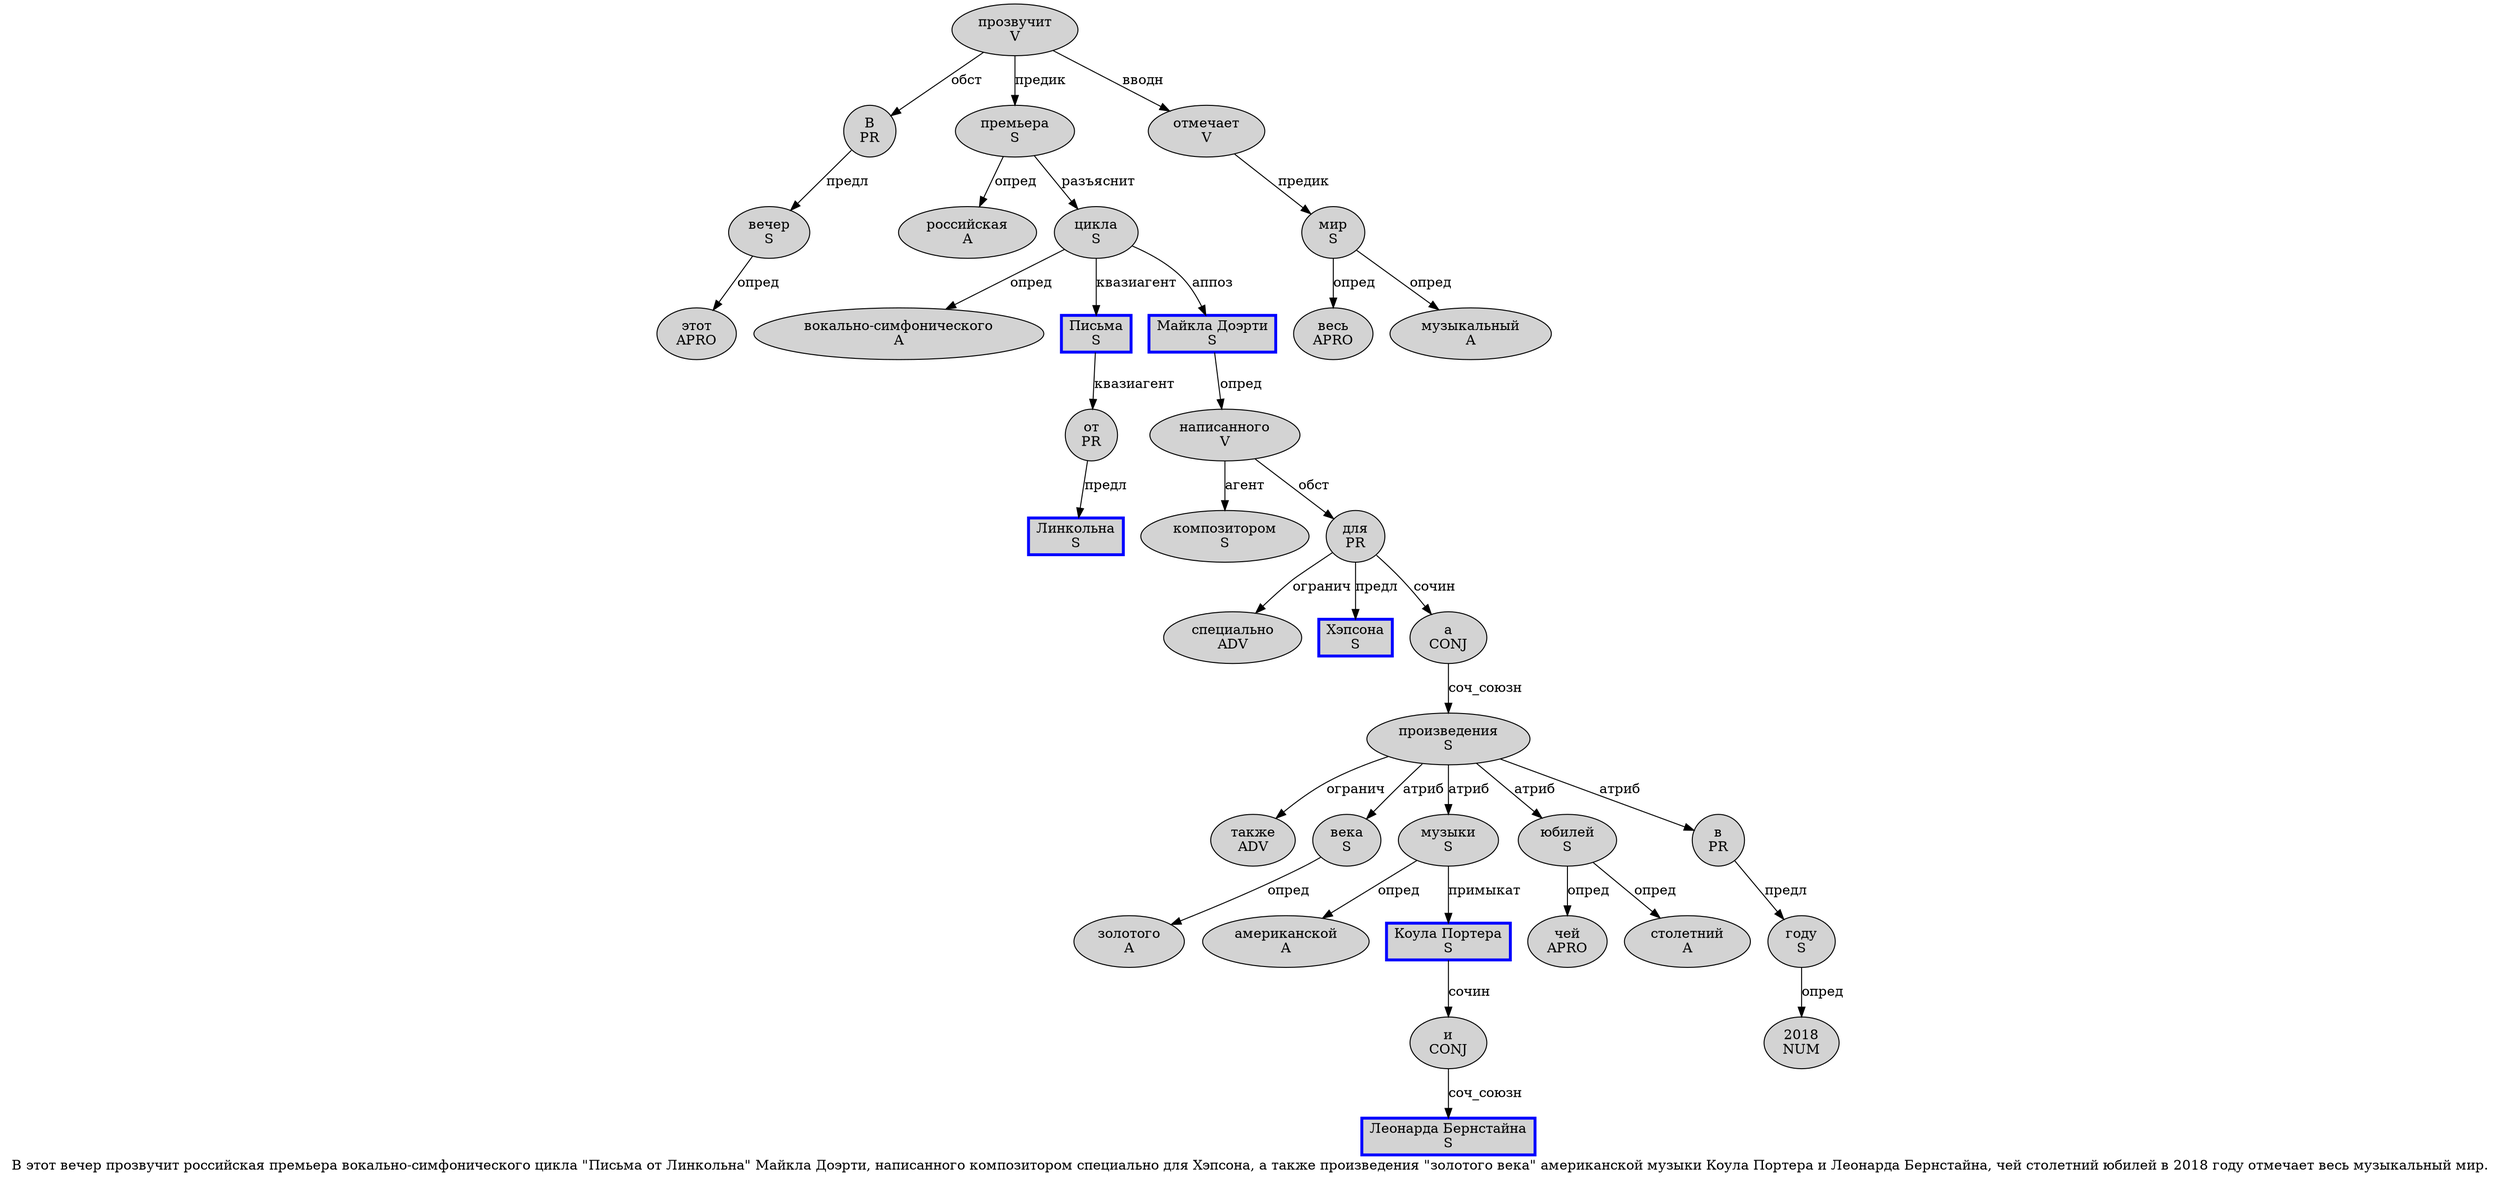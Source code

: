 digraph SENTENCE_1292 {
	graph [label="В этот вечер прозвучит российская премьера вокально-симфонического цикла \"Письма от Линкольна\" Майкла Доэрти, написанного композитором специально для Хэпсона, а также произведения \"золотого века\" американской музыки Коула Портера и Леонарда Бернстайна, чей столетний юбилей в 2018 году отмечает весь музыкальный мир."]
	node [style=filled]
		0 [label="В
PR" color="" fillcolor=lightgray penwidth=1 shape=ellipse]
		1 [label="этот
APRO" color="" fillcolor=lightgray penwidth=1 shape=ellipse]
		2 [label="вечер
S" color="" fillcolor=lightgray penwidth=1 shape=ellipse]
		3 [label="прозвучит
V" color="" fillcolor=lightgray penwidth=1 shape=ellipse]
		4 [label="российская
A" color="" fillcolor=lightgray penwidth=1 shape=ellipse]
		5 [label="премьера
S" color="" fillcolor=lightgray penwidth=1 shape=ellipse]
		6 [label="вокально-симфонического
A" color="" fillcolor=lightgray penwidth=1 shape=ellipse]
		7 [label="цикла
S" color="" fillcolor=lightgray penwidth=1 shape=ellipse]
		9 [label="Письма
S" color=blue fillcolor=lightgray penwidth=3 shape=box]
		10 [label="от
PR" color="" fillcolor=lightgray penwidth=1 shape=ellipse]
		11 [label="Линкольна
S" color=blue fillcolor=lightgray penwidth=3 shape=box]
		13 [label="Майкла Доэрти
S" color=blue fillcolor=lightgray penwidth=3 shape=box]
		15 [label="написанного
V" color="" fillcolor=lightgray penwidth=1 shape=ellipse]
		16 [label="композитором
S" color="" fillcolor=lightgray penwidth=1 shape=ellipse]
		17 [label="специально
ADV" color="" fillcolor=lightgray penwidth=1 shape=ellipse]
		18 [label="для
PR" color="" fillcolor=lightgray penwidth=1 shape=ellipse]
		19 [label="Хэпсона
S" color=blue fillcolor=lightgray penwidth=3 shape=box]
		21 [label="а
CONJ" color="" fillcolor=lightgray penwidth=1 shape=ellipse]
		22 [label="также
ADV" color="" fillcolor=lightgray penwidth=1 shape=ellipse]
		23 [label="произведения
S" color="" fillcolor=lightgray penwidth=1 shape=ellipse]
		25 [label="золотого
A" color="" fillcolor=lightgray penwidth=1 shape=ellipse]
		26 [label="века
S" color="" fillcolor=lightgray penwidth=1 shape=ellipse]
		28 [label="американской
A" color="" fillcolor=lightgray penwidth=1 shape=ellipse]
		29 [label="музыки
S" color="" fillcolor=lightgray penwidth=1 shape=ellipse]
		30 [label="Коула Портера
S" color=blue fillcolor=lightgray penwidth=3 shape=box]
		31 [label="и
CONJ" color="" fillcolor=lightgray penwidth=1 shape=ellipse]
		32 [label="Леонарда Бернстайна
S" color=blue fillcolor=lightgray penwidth=3 shape=box]
		34 [label="чей
APRO" color="" fillcolor=lightgray penwidth=1 shape=ellipse]
		35 [label="столетний
A" color="" fillcolor=lightgray penwidth=1 shape=ellipse]
		36 [label="юбилей
S" color="" fillcolor=lightgray penwidth=1 shape=ellipse]
		37 [label="в
PR" color="" fillcolor=lightgray penwidth=1 shape=ellipse]
		38 [label="2018
NUM" color="" fillcolor=lightgray penwidth=1 shape=ellipse]
		39 [label="году
S" color="" fillcolor=lightgray penwidth=1 shape=ellipse]
		40 [label="отмечает
V" color="" fillcolor=lightgray penwidth=1 shape=ellipse]
		41 [label="весь
APRO" color="" fillcolor=lightgray penwidth=1 shape=ellipse]
		42 [label="музыкальный
A" color="" fillcolor=lightgray penwidth=1 shape=ellipse]
		43 [label="мир
S" color="" fillcolor=lightgray penwidth=1 shape=ellipse]
			10 -> 11 [label="предл"]
			23 -> 22 [label="огранич"]
			23 -> 26 [label="атриб"]
			23 -> 29 [label="атриб"]
			23 -> 36 [label="атриб"]
			23 -> 37 [label="атриб"]
			40 -> 43 [label="предик"]
			5 -> 4 [label="опред"]
			5 -> 7 [label="разъяснит"]
			31 -> 32 [label="соч_союзн"]
			0 -> 2 [label="предл"]
			37 -> 39 [label="предл"]
			15 -> 16 [label="агент"]
			15 -> 18 [label="обст"]
			9 -> 10 [label="квазиагент"]
			2 -> 1 [label="опред"]
			13 -> 15 [label="опред"]
			39 -> 38 [label="опред"]
			3 -> 0 [label="обст"]
			3 -> 5 [label="предик"]
			3 -> 40 [label="вводн"]
			7 -> 6 [label="опред"]
			7 -> 9 [label="квазиагент"]
			7 -> 13 [label="аппоз"]
			30 -> 31 [label="сочин"]
			29 -> 28 [label="опред"]
			29 -> 30 [label="примыкат"]
			21 -> 23 [label="соч_союзн"]
			18 -> 17 [label="огранич"]
			18 -> 19 [label="предл"]
			18 -> 21 [label="сочин"]
			36 -> 34 [label="опред"]
			36 -> 35 [label="опред"]
			26 -> 25 [label="опред"]
			43 -> 41 [label="опред"]
			43 -> 42 [label="опред"]
}
